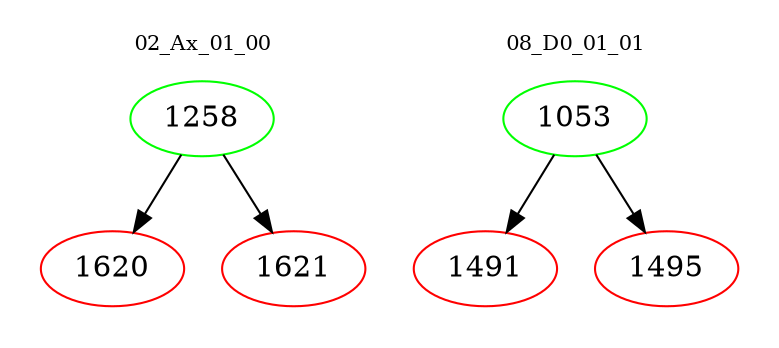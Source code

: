 digraph{
subgraph cluster_0 {
color = white
label = "02_Ax_01_00";
fontsize=10;
T0_1258 [label="1258", color="green"]
T0_1258 -> T0_1620 [color="black"]
T0_1620 [label="1620", color="red"]
T0_1258 -> T0_1621 [color="black"]
T0_1621 [label="1621", color="red"]
}
subgraph cluster_1 {
color = white
label = "08_D0_01_01";
fontsize=10;
T1_1053 [label="1053", color="green"]
T1_1053 -> T1_1491 [color="black"]
T1_1491 [label="1491", color="red"]
T1_1053 -> T1_1495 [color="black"]
T1_1495 [label="1495", color="red"]
}
}
